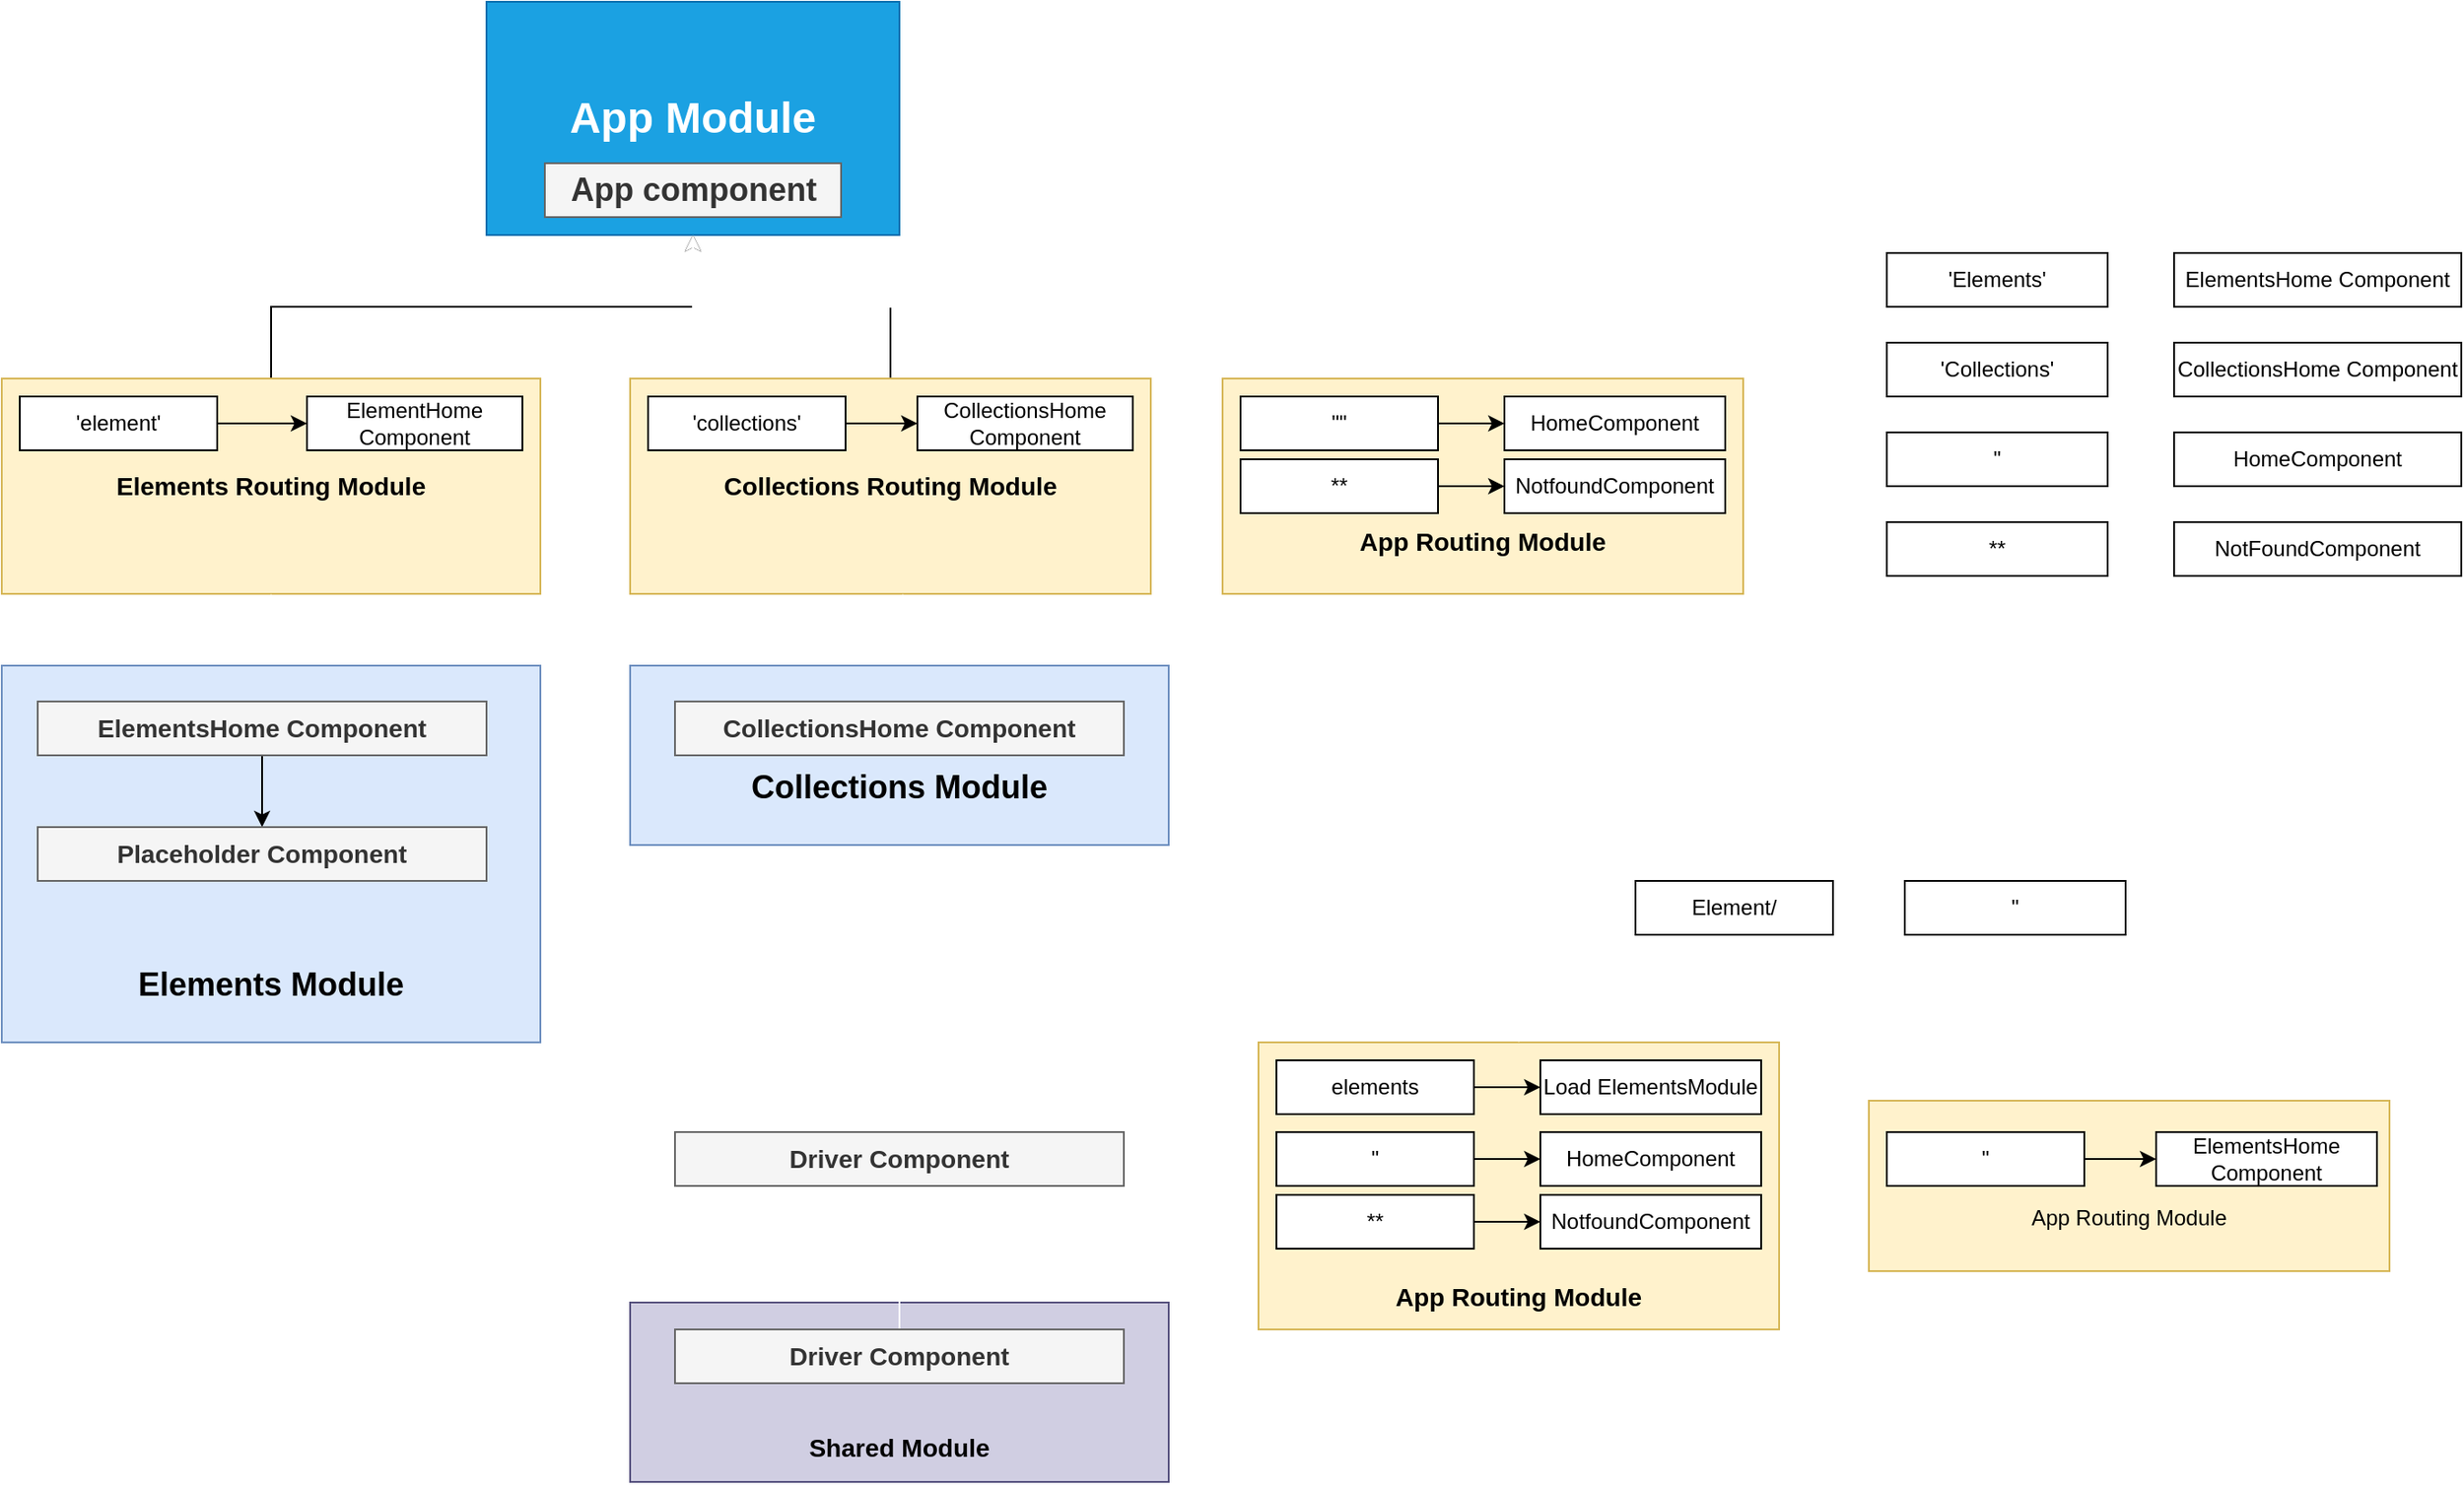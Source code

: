 <mxfile version="13.1.3">
    <diagram id="6hGFLwfOUW9BJ-s0fimq" name="Page-1">
        <mxGraphModel dx="2652" dy="2062" grid="1" gridSize="10" guides="1" tooltips="1" connect="1" arrows="1" fold="1" page="1" pageScale="1" pageWidth="827" pageHeight="1169" math="0" shadow="0">
            <root>
                <mxCell id="0"/>
                <mxCell id="1" parent="0"/>
                <mxCell id="10" style="edgeStyle=orthogonalEdgeStyle;rounded=0;orthogonalLoop=1;jettySize=auto;html=1;entryX=0.5;entryY=1;entryDx=0;entryDy=0;" parent="1" source="5" target="2" edge="1">
                    <mxGeometry relative="1" as="geometry"/>
                </mxCell>
                <mxCell id="5" value="&lt;h3&gt;&lt;font color=&quot;#000000&quot;&gt;Elements Routing Module&lt;/font&gt;&lt;/h3&gt;" style="rounded=0;whiteSpace=wrap;html=1;fillColor=#fff2cc;strokeColor=#d6b656;" parent="1" vertex="1">
                    <mxGeometry x="-10" y="-30" width="300" height="120" as="geometry"/>
                </mxCell>
                <mxCell id="11" style="edgeStyle=orthogonalEdgeStyle;rounded=0;orthogonalLoop=1;jettySize=auto;html=1;entryX=0.5;entryY=1;entryDx=0;entryDy=0;" parent="1" source="6" target="2" edge="1">
                    <mxGeometry relative="1" as="geometry">
                        <Array as="points">
                            <mxPoint x="485" y="-70"/>
                            <mxPoint x="375" y="-70"/>
                        </Array>
                    </mxGeometry>
                </mxCell>
                <mxCell id="6" value="&lt;h3&gt;&lt;font color=&quot;#000000&quot;&gt;Collections Routing Module&lt;/font&gt;&lt;/h3&gt;" style="rounded=0;whiteSpace=wrap;html=1;fillColor=#fff2cc;strokeColor=#d6b656;" parent="1" vertex="1">
                    <mxGeometry x="340" y="-30" width="290" height="120" as="geometry"/>
                </mxCell>
                <mxCell id="7" value="" style="group;fillColor=#f5f5f5;strokeColor=#666666;fontColor=#333333;" parent="1" vertex="1" connectable="0">
                    <mxGeometry x="260" y="-240" width="230" height="130" as="geometry"/>
                </mxCell>
                <mxCell id="2" value="&lt;h1&gt;App Module&lt;/h1&gt;" style="rounded=0;whiteSpace=wrap;html=1;fillColor=#1ba1e2;strokeColor=#006EAF;fontColor=#ffffff;" parent="7" vertex="1">
                    <mxGeometry width="230" height="130" as="geometry"/>
                </mxCell>
                <mxCell id="3" value="&lt;h2&gt;App component&lt;/h2&gt;" style="rounded=0;whiteSpace=wrap;html=1;fillColor=#f5f5f5;strokeColor=#666666;fontColor=#333333;" parent="7" vertex="1">
                    <mxGeometry x="32.5" y="90" width="165" height="30" as="geometry"/>
                </mxCell>
                <mxCell id="14" style="edgeStyle=orthogonalEdgeStyle;rounded=0;orthogonalLoop=1;jettySize=auto;html=1;strokeColor=#000000;" parent="1" source="12" target="13" edge="1">
                    <mxGeometry relative="1" as="geometry"/>
                </mxCell>
                <mxCell id="12" value="&lt;font color=&quot;#000000&quot;&gt;'element'&lt;/font&gt;" style="rounded=0;whiteSpace=wrap;html=1;fillColor=#FFFFFF;strokeColor=#000000;" parent="1" vertex="1">
                    <mxGeometry y="-20" width="110" height="30" as="geometry"/>
                </mxCell>
                <mxCell id="13" value="&lt;font color=&quot;#000000&quot;&gt;ElementHome&lt;br&gt;Component&lt;/font&gt;" style="rounded=0;whiteSpace=wrap;html=1;fillColor=#FFFFFF;strokeColor=#000000;" parent="1" vertex="1">
                    <mxGeometry x="160" y="-20" width="120" height="30" as="geometry"/>
                </mxCell>
                <mxCell id="19" value="" style="edgeStyle=orthogonalEdgeStyle;rounded=0;orthogonalLoop=1;jettySize=auto;html=1;strokeColor=#000000;" parent="1" source="15" target="16" edge="1">
                    <mxGeometry relative="1" as="geometry"/>
                </mxCell>
                <mxCell id="15" value="&lt;font color=&quot;#000000&quot;&gt;'collections'&lt;/font&gt;" style="rounded=0;whiteSpace=wrap;html=1;fillColor=#FFFFFF;strokeColor=#000000;" parent="1" vertex="1">
                    <mxGeometry x="350" y="-20" width="110" height="30" as="geometry"/>
                </mxCell>
                <mxCell id="16" value="&lt;font color=&quot;#000000&quot;&gt;CollectionsHome&lt;br&gt;Component&lt;/font&gt;" style="rounded=0;whiteSpace=wrap;html=1;fillColor=#FFFFFF;strokeColor=#000000;" parent="1" vertex="1">
                    <mxGeometry x="500" y="-20" width="120" height="30" as="geometry"/>
                </mxCell>
                <mxCell id="21" value="" style="edgeStyle=orthogonalEdgeStyle;rounded=0;orthogonalLoop=1;jettySize=auto;html=1;strokeColor=#FFFFFF;" parent="1" source="20" target="5" edge="1">
                    <mxGeometry relative="1" as="geometry"/>
                </mxCell>
                <mxCell id="92" style="edgeStyle=orthogonalEdgeStyle;rounded=0;orthogonalLoop=1;jettySize=auto;html=1;entryX=0;entryY=0.5;entryDx=0;entryDy=0;strokeColor=#FFFFFF;" edge="1" parent="1" source="20" target="81">
                    <mxGeometry relative="1" as="geometry"/>
                </mxCell>
                <mxCell id="20" value="&lt;h2&gt;&lt;font color=&quot;#000000&quot;&gt;&lt;br&gt;&lt;/font&gt;&lt;/h2&gt;&lt;h2&gt;&lt;font color=&quot;#000000&quot;&gt;&lt;br&gt;&lt;/font&gt;&lt;/h2&gt;&lt;h2&gt;&lt;font color=&quot;#000000&quot;&gt;&lt;br&gt;&lt;/font&gt;&lt;/h2&gt;&lt;h2&gt;&lt;font color=&quot;#000000&quot;&gt;&lt;br&gt;&lt;/font&gt;&lt;/h2&gt;&lt;h2&gt;&lt;font color=&quot;#000000&quot;&gt;Elements Module&lt;/font&gt;&lt;/h2&gt;" style="rounded=0;whiteSpace=wrap;html=1;fillColor=#dae8fc;strokeColor=#6c8ebf;" parent="1" vertex="1">
                    <mxGeometry x="-10" y="130" width="300" height="210" as="geometry"/>
                </mxCell>
                <mxCell id="23" value="" style="edgeStyle=orthogonalEdgeStyle;rounded=0;orthogonalLoop=1;jettySize=auto;html=1;strokeColor=#FFFFFF;entryX=0.524;entryY=1;entryDx=0;entryDy=0;entryPerimeter=0;" parent="1" source="22" target="6" edge="1">
                    <mxGeometry relative="1" as="geometry"/>
                </mxCell>
                <mxCell id="22" value="&lt;h2&gt;&lt;font color=&quot;#000000&quot;&gt;&lt;br&gt;&lt;/font&gt;&lt;/h2&gt;&lt;h2&gt;&lt;font color=&quot;#000000&quot;&gt;Collections Module&lt;/font&gt;&lt;/h2&gt;" style="rounded=0;whiteSpace=wrap;html=1;fillColor=#dae8fc;strokeColor=#6c8ebf;" parent="1" vertex="1">
                    <mxGeometry x="340" y="130" width="300" height="100" as="geometry"/>
                </mxCell>
                <mxCell id="80" value="" style="edgeStyle=orthogonalEdgeStyle;rounded=0;orthogonalLoop=1;jettySize=auto;html=1;strokeColor=#000000;" edge="1" parent="1" source="24" target="79">
                    <mxGeometry relative="1" as="geometry"/>
                </mxCell>
                <mxCell id="24" value="&lt;h3&gt;ElementsHome Component&lt;/h3&gt;" style="rounded=0;whiteSpace=wrap;html=1;fillColor=#f5f5f5;strokeColor=#666666;fontColor=#333333;" parent="1" vertex="1">
                    <mxGeometry x="10" y="150" width="250" height="30" as="geometry"/>
                </mxCell>
                <mxCell id="79" value="&lt;h3&gt;Placeholder Component&lt;/h3&gt;" style="rounded=0;whiteSpace=wrap;html=1;fillColor=#f5f5f5;strokeColor=#666666;fontColor=#333333;" vertex="1" parent="1">
                    <mxGeometry x="10" y="220" width="250" height="30" as="geometry"/>
                </mxCell>
                <mxCell id="25" value="&lt;h3&gt;CollectionsHome Component&lt;/h3&gt;" style="rounded=0;whiteSpace=wrap;html=1;fillColor=#f5f5f5;strokeColor=#666666;fontColor=#333333;" parent="1" vertex="1">
                    <mxGeometry x="365" y="150" width="250" height="30" as="geometry"/>
                </mxCell>
                <mxCell id="37" style="edgeStyle=orthogonalEdgeStyle;rounded=0;orthogonalLoop=1;jettySize=auto;html=1;entryX=0.5;entryY=1;entryDx=0;entryDy=0;strokeColor=#FFFFFF;" parent="1" source="30" target="2" edge="1">
                    <mxGeometry relative="1" as="geometry">
                        <Array as="points">
                            <mxPoint x="815" y="-70"/>
                            <mxPoint x="375" y="-70"/>
                        </Array>
                    </mxGeometry>
                </mxCell>
                <mxCell id="30" value="&lt;h3&gt;&lt;font color=&quot;#000000&quot;&gt;&lt;br&gt;&lt;/font&gt;&lt;/h3&gt;&lt;h3&gt;&lt;font color=&quot;#000000&quot;&gt;&lt;br&gt;&lt;/font&gt;&lt;/h3&gt;&lt;h3&gt;&lt;font color=&quot;#000000&quot;&gt;App Routing Module&lt;/font&gt;&lt;/h3&gt;" style="rounded=0;whiteSpace=wrap;html=1;fillColor=#fff2cc;strokeColor=#d6b656;" parent="1" vertex="1">
                    <mxGeometry x="670" y="-30" width="290" height="120" as="geometry"/>
                </mxCell>
                <mxCell id="35" value="" style="edgeStyle=orthogonalEdgeStyle;rounded=0;orthogonalLoop=1;jettySize=auto;html=1;strokeColor=#000000;" parent="1" source="31" target="33" edge="1">
                    <mxGeometry relative="1" as="geometry"/>
                </mxCell>
                <mxCell id="31" value="&lt;font color=&quot;#000000&quot;&gt;&quot;&quot;&lt;/font&gt;" style="rounded=0;whiteSpace=wrap;html=1;fillColor=#FFFFFF;strokeColor=#000000;" parent="1" vertex="1">
                    <mxGeometry x="680" y="-20" width="110" height="30" as="geometry"/>
                </mxCell>
                <mxCell id="36" value="" style="edgeStyle=orthogonalEdgeStyle;rounded=0;orthogonalLoop=1;jettySize=auto;html=1;strokeColor=#000000;" parent="1" source="32" target="34" edge="1">
                    <mxGeometry relative="1" as="geometry"/>
                </mxCell>
                <mxCell id="32" value="&lt;font color=&quot;#000000&quot;&gt;**&lt;/font&gt;" style="rounded=0;whiteSpace=wrap;html=1;fillColor=#FFFFFF;strokeColor=#000000;" parent="1" vertex="1">
                    <mxGeometry x="680" y="15" width="110" height="30" as="geometry"/>
                </mxCell>
                <mxCell id="33" value="&lt;font color=&quot;#000000&quot;&gt;HomeComponent&lt;/font&gt;" style="rounded=0;whiteSpace=wrap;html=1;fillColor=#FFFFFF;strokeColor=#000000;" parent="1" vertex="1">
                    <mxGeometry x="827" y="-20" width="123" height="30" as="geometry"/>
                </mxCell>
                <mxCell id="34" value="&lt;font color=&quot;#000000&quot;&gt;NotfoundComponent&lt;/font&gt;" style="rounded=0;whiteSpace=wrap;html=1;fillColor=#FFFFFF;strokeColor=#000000;" parent="1" vertex="1">
                    <mxGeometry x="827" y="15" width="123" height="30" as="geometry"/>
                </mxCell>
                <mxCell id="47" value="" style="edgeStyle=orthogonalEdgeStyle;rounded=0;orthogonalLoop=1;jettySize=auto;html=1;strokeColor=#FFFFFF;" parent="1" source="38" target="42" edge="1">
                    <mxGeometry relative="1" as="geometry"/>
                </mxCell>
                <mxCell id="38" value="&lt;font color=&quot;#000000&quot;&gt;'Elements'&lt;/font&gt;" style="rounded=0;whiteSpace=wrap;html=1;fillColor=#FFFFFF;strokeColor=#000000;" parent="1" vertex="1">
                    <mxGeometry x="1040" y="-100" width="123" height="30" as="geometry"/>
                </mxCell>
                <mxCell id="48" value="" style="edgeStyle=orthogonalEdgeStyle;rounded=0;orthogonalLoop=1;jettySize=auto;html=1;strokeColor=#FFFFFF;" parent="1" source="39" target="43" edge="1">
                    <mxGeometry relative="1" as="geometry"/>
                </mxCell>
                <mxCell id="39" value="&lt;font color=&quot;#000000&quot;&gt;'Collections'&lt;/font&gt;" style="rounded=0;whiteSpace=wrap;html=1;fillColor=#FFFFFF;strokeColor=#000000;" parent="1" vertex="1">
                    <mxGeometry x="1040" y="-50" width="123" height="30" as="geometry"/>
                </mxCell>
                <mxCell id="49" value="" style="edgeStyle=orthogonalEdgeStyle;rounded=0;orthogonalLoop=1;jettySize=auto;html=1;strokeColor=#FFFFFF;" parent="1" source="40" target="44" edge="1">
                    <mxGeometry relative="1" as="geometry"/>
                </mxCell>
                <mxCell id="40" value="&lt;font color=&quot;#000000&quot;&gt;&quot;&lt;/font&gt;" style="rounded=0;whiteSpace=wrap;html=1;fillColor=#FFFFFF;strokeColor=#000000;" parent="1" vertex="1">
                    <mxGeometry x="1040" width="123" height="30" as="geometry"/>
                </mxCell>
                <mxCell id="50" value="" style="edgeStyle=orthogonalEdgeStyle;rounded=0;orthogonalLoop=1;jettySize=auto;html=1;strokeColor=#FFFFFF;" parent="1" source="41" target="45" edge="1">
                    <mxGeometry relative="1" as="geometry"/>
                </mxCell>
                <mxCell id="41" value="&lt;font color=&quot;#000000&quot;&gt;**&lt;/font&gt;" style="rounded=0;whiteSpace=wrap;html=1;fillColor=#FFFFFF;strokeColor=#000000;" parent="1" vertex="1">
                    <mxGeometry x="1040" y="50" width="123" height="30" as="geometry"/>
                </mxCell>
                <mxCell id="42" value="&lt;font color=&quot;#000000&quot;&gt;ElementsHome Component&lt;/font&gt;" style="rounded=0;whiteSpace=wrap;html=1;fillColor=#FFFFFF;strokeColor=#000000;" parent="1" vertex="1">
                    <mxGeometry x="1200" y="-100" width="160" height="30" as="geometry"/>
                </mxCell>
                <mxCell id="43" value="&lt;span style=&quot;color: rgb(0 , 0 , 0)&quot;&gt;CollectionsHome Component&lt;/span&gt;" style="rounded=0;whiteSpace=wrap;html=1;fillColor=#FFFFFF;strokeColor=#000000;" parent="1" vertex="1">
                    <mxGeometry x="1200" y="-50" width="160" height="30" as="geometry"/>
                </mxCell>
                <mxCell id="44" value="&lt;font color=&quot;#000000&quot;&gt;HomeComponent&lt;/font&gt;" style="rounded=0;whiteSpace=wrap;html=1;fillColor=#FFFFFF;strokeColor=#000000;" parent="1" vertex="1">
                    <mxGeometry x="1200" width="160" height="30" as="geometry"/>
                </mxCell>
                <mxCell id="45" value="&lt;font color=&quot;#000000&quot;&gt;NotFoundComponent&lt;/font&gt;" style="rounded=0;whiteSpace=wrap;html=1;fillColor=#FFFFFF;strokeColor=#000000;" parent="1" vertex="1">
                    <mxGeometry x="1200" y="50" width="160" height="30" as="geometry"/>
                </mxCell>
                <mxCell id="46" value="" style="endArrow=classic;html=1;strokeColor=#FFFFFF;" parent="1" edge="1">
                    <mxGeometry width="50" height="50" relative="1" as="geometry">
                        <mxPoint x="1010" y="-100" as="sourcePoint"/>
                        <mxPoint x="1010" y="80" as="targetPoint"/>
                    </mxGeometry>
                </mxCell>
                <mxCell id="67" value="" style="edgeStyle=orthogonalEdgeStyle;rounded=0;orthogonalLoop=1;jettySize=auto;html=1;strokeColor=#FFFFFF;entryX=0;entryY=0.5;entryDx=0;entryDy=0;" parent="1" source="52" target="62" edge="1">
                    <mxGeometry relative="1" as="geometry"/>
                </mxCell>
                <mxCell id="52" value="&lt;h3&gt;&lt;font color=&quot;#000000&quot;&gt;&lt;br&gt;&lt;/font&gt;&lt;/h3&gt;&lt;h3&gt;&lt;font color=&quot;#000000&quot;&gt;&lt;br&gt;&lt;/font&gt;&lt;/h3&gt;&lt;h3&gt;&lt;font color=&quot;#000000&quot;&gt;&lt;br&gt;&lt;/font&gt;&lt;/h3&gt;&lt;h3&gt;&lt;font color=&quot;#000000&quot;&gt;&lt;br&gt;&lt;/font&gt;&lt;/h3&gt;&lt;h3&gt;&lt;font color=&quot;#000000&quot;&gt;App Routing Module&lt;/font&gt;&lt;/h3&gt;" style="rounded=0;whiteSpace=wrap;html=1;fillColor=#fff2cc;strokeColor=#d6b656;" parent="1" vertex="1">
                    <mxGeometry x="690" y="340" width="290" height="160" as="geometry"/>
                </mxCell>
                <mxCell id="60" value="" style="edgeStyle=orthogonalEdgeStyle;rounded=0;orthogonalLoop=1;jettySize=auto;html=1;strokeColor=#000000;" parent="1" source="53" target="55" edge="1">
                    <mxGeometry relative="1" as="geometry"/>
                </mxCell>
                <mxCell id="53" value="&lt;font color=&quot;#000000&quot;&gt;&quot;&lt;/font&gt;" style="rounded=0;whiteSpace=wrap;html=1;fillColor=#FFFFFF;strokeColor=#000000;" parent="1" vertex="1">
                    <mxGeometry x="700" y="390" width="110" height="30" as="geometry"/>
                </mxCell>
                <mxCell id="61" value="" style="edgeStyle=orthogonalEdgeStyle;rounded=0;orthogonalLoop=1;jettySize=auto;html=1;strokeColor=#000000;" parent="1" source="54" target="56" edge="1">
                    <mxGeometry relative="1" as="geometry"/>
                </mxCell>
                <mxCell id="54" value="&lt;font color=&quot;#000000&quot;&gt;**&lt;/font&gt;" style="rounded=0;whiteSpace=wrap;html=1;fillColor=#FFFFFF;strokeColor=#000000;" parent="1" vertex="1">
                    <mxGeometry x="700" y="425" width="110" height="30" as="geometry"/>
                </mxCell>
                <mxCell id="55" value="&lt;font color=&quot;#000000&quot;&gt;HomeComponent&lt;/font&gt;" style="rounded=0;whiteSpace=wrap;html=1;fillColor=#FFFFFF;strokeColor=#000000;" parent="1" vertex="1">
                    <mxGeometry x="847" y="390" width="123" height="30" as="geometry"/>
                </mxCell>
                <mxCell id="56" value="&lt;font color=&quot;#000000&quot;&gt;NotfoundComponent&lt;/font&gt;" style="rounded=0;whiteSpace=wrap;html=1;fillColor=#FFFFFF;strokeColor=#000000;" parent="1" vertex="1">
                    <mxGeometry x="847" y="425" width="123" height="30" as="geometry"/>
                </mxCell>
                <mxCell id="59" value="" style="edgeStyle=orthogonalEdgeStyle;rounded=0;orthogonalLoop=1;jettySize=auto;html=1;strokeColor=#000000;" parent="1" source="57" target="58" edge="1">
                    <mxGeometry relative="1" as="geometry"/>
                </mxCell>
                <mxCell id="57" value="&lt;font color=&quot;#000000&quot;&gt;elements&lt;/font&gt;" style="rounded=0;whiteSpace=wrap;html=1;fillColor=#FFFFFF;strokeColor=#000000;" parent="1" vertex="1">
                    <mxGeometry x="700" y="350" width="110" height="30" as="geometry"/>
                </mxCell>
                <mxCell id="58" value="&lt;font color=&quot;#000000&quot;&gt;Load ElementsModule&lt;/font&gt;" style="rounded=0;whiteSpace=wrap;html=1;fillColor=#FFFFFF;strokeColor=#000000;" parent="1" vertex="1">
                    <mxGeometry x="847" y="350" width="123" height="30" as="geometry"/>
                </mxCell>
                <mxCell id="62" value="&lt;h3&gt;&lt;font color=&quot;#000000&quot;&gt;&lt;br&gt;&lt;/font&gt;&lt;font color=&quot;#000000&quot;&gt;&lt;br&gt;&lt;/font&gt;&lt;span style=&quot;color: rgb(0 , 0 , 0) ; font-size: 12px ; font-weight: normal&quot;&gt;App Routing Module&lt;/span&gt;&lt;/h3&gt;" style="rounded=0;whiteSpace=wrap;html=1;fillColor=#fff2cc;strokeColor=#d6b656;" parent="1" vertex="1">
                    <mxGeometry x="1030" y="372.5" width="290" height="95" as="geometry"/>
                </mxCell>
                <mxCell id="66" value="" style="edgeStyle=orthogonalEdgeStyle;rounded=0;orthogonalLoop=1;jettySize=auto;html=1;strokeColor=#000000;" parent="1" source="64" target="65" edge="1">
                    <mxGeometry relative="1" as="geometry"/>
                </mxCell>
                <mxCell id="64" value="&lt;font color=&quot;#000000&quot;&gt;&quot;&lt;/font&gt;" style="rounded=0;whiteSpace=wrap;html=1;fillColor=#FFFFFF;strokeColor=#000000;" parent="1" vertex="1">
                    <mxGeometry x="1040" y="390" width="110" height="30" as="geometry"/>
                </mxCell>
                <mxCell id="65" value="&lt;font color=&quot;#000000&quot;&gt;ElementsHome Component&lt;/font&gt;" style="rounded=0;whiteSpace=wrap;html=1;fillColor=#FFFFFF;strokeColor=#000000;" parent="1" vertex="1">
                    <mxGeometry x="1190" y="390" width="123" height="30" as="geometry"/>
                </mxCell>
                <mxCell id="70" value="" style="edgeStyle=orthogonalEdgeStyle;rounded=0;orthogonalLoop=1;jettySize=auto;html=1;strokeColor=#FFFFFF;entryX=0.5;entryY=0;entryDx=0;entryDy=0;" parent="1" source="68" target="52" edge="1">
                    <mxGeometry relative="1" as="geometry"/>
                </mxCell>
                <mxCell id="68" value="&lt;font color=&quot;#000000&quot;&gt;Element/&lt;/font&gt;" style="rounded=0;whiteSpace=wrap;html=1;fillColor=#FFFFFF;strokeColor=#000000;" parent="1" vertex="1">
                    <mxGeometry x="900" y="250" width="110" height="30" as="geometry"/>
                </mxCell>
                <mxCell id="69" value="&lt;font color=&quot;#000000&quot;&gt;&quot;&lt;/font&gt;" style="rounded=0;whiteSpace=wrap;html=1;fillColor=#FFFFFF;strokeColor=#000000;" parent="1" vertex="1">
                    <mxGeometry x="1050" y="250" width="123" height="30" as="geometry"/>
                </mxCell>
                <mxCell id="81" value="&lt;h3&gt;&lt;font color=&quot;#000000&quot;&gt;&lt;br&gt;&lt;/font&gt;&lt;/h3&gt;&lt;h3&gt;&lt;font color=&quot;#000000&quot;&gt;&lt;br&gt;&lt;/font&gt;&lt;/h3&gt;&lt;h3&gt;&lt;font color=&quot;#000000&quot;&gt;Shared Module&lt;/font&gt;&lt;/h3&gt;" style="rounded=0;whiteSpace=wrap;html=1;fillColor=#d0cee2;strokeColor=#56517e;" vertex="1" parent="1">
                    <mxGeometry x="340" y="485" width="300" height="100" as="geometry"/>
                </mxCell>
                <mxCell id="91" value="" style="edgeStyle=orthogonalEdgeStyle;rounded=0;orthogonalLoop=1;jettySize=auto;html=1;strokeColor=#FFFFFF;" edge="1" parent="1" source="86" target="90">
                    <mxGeometry relative="1" as="geometry"/>
                </mxCell>
                <mxCell id="86" value="&lt;h3&gt;Driver Component&lt;/h3&gt;" style="rounded=0;whiteSpace=wrap;html=1;fillColor=#f5f5f5;strokeColor=#666666;fontColor=#333333;" vertex="1" parent="1">
                    <mxGeometry x="365" y="500" width="250" height="30" as="geometry"/>
                </mxCell>
                <mxCell id="90" value="&lt;h3&gt;Driver Component&lt;/h3&gt;" style="rounded=0;whiteSpace=wrap;html=1;fillColor=#f5f5f5;strokeColor=#666666;fontColor=#333333;" vertex="1" parent="1">
                    <mxGeometry x="365" y="390" width="250" height="30" as="geometry"/>
                </mxCell>
            </root>
        </mxGraphModel>
    </diagram>
</mxfile>